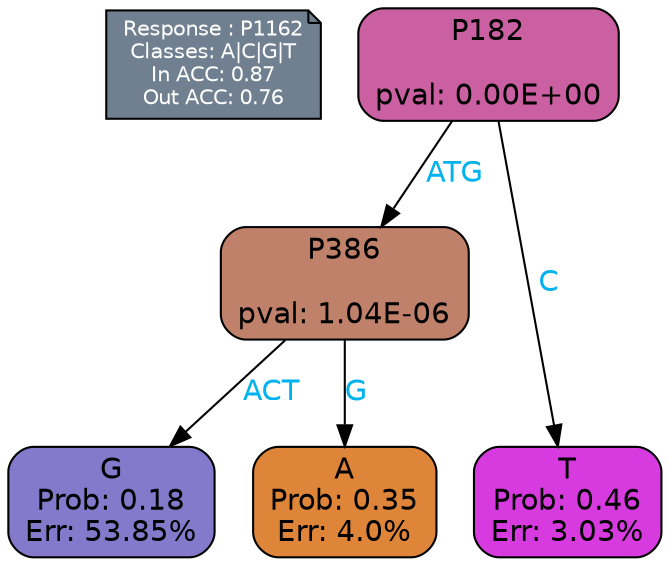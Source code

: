 digraph Tree {
node [shape=box, style="filled, rounded", color="black", fontname=helvetica] ;
graph [ranksep=equally, splines=polylines, bgcolor=transparent, dpi=600] ;
edge [fontname=helvetica] ;
LEGEND [label="Response : P1162
Classes: A|C|G|T
In ACC: 0.87
Out ACC: 0.76
",shape=note,align=left,style=filled,fillcolor="slategray",fontcolor="white",fontsize=10];1 [label="P182

pval: 0.00E+00", fillcolor="#ca60a1"] ;
2 [label="P386

pval: 1.04E-06", fillcolor="#bf816a"] ;
3 [label="G
Prob: 0.18
Err: 53.85%", fillcolor="#8479ca"] ;
4 [label="A
Prob: 0.35
Err: 4.0%", fillcolor="#de8539"] ;
5 [label="T
Prob: 0.46
Err: 3.03%", fillcolor="#d73bdf"] ;
1 -> 2 [label="ATG",fontcolor=deepskyblue2] ;
1 -> 5 [label="C",fontcolor=deepskyblue2] ;
2 -> 3 [label="ACT",fontcolor=deepskyblue2] ;
2 -> 4 [label="G",fontcolor=deepskyblue2] ;
{rank = same; 3;4;5;}{rank = same; LEGEND;1;}}